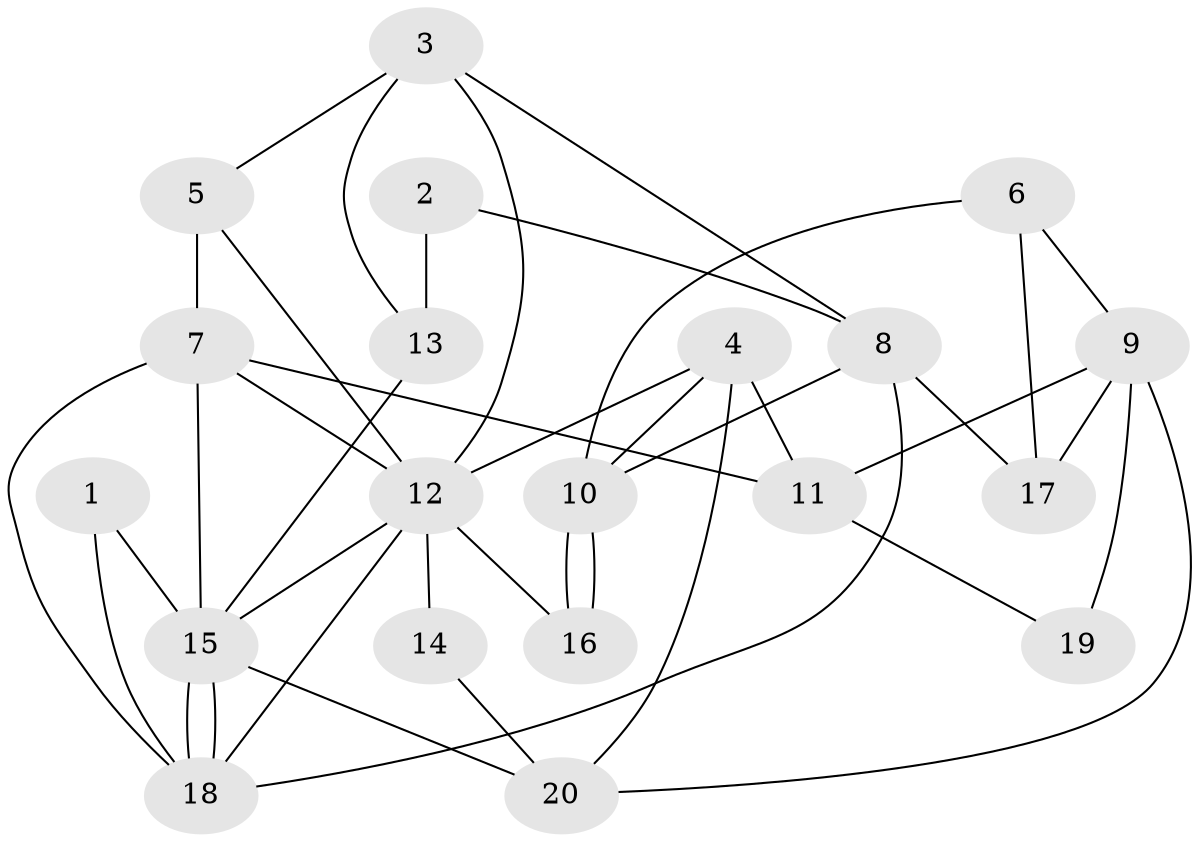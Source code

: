 // Generated by graph-tools (version 1.1) at 2025/46/02/15/25 05:46:28]
// undirected, 20 vertices, 40 edges
graph export_dot {
graph [start="1"]
  node [color=gray90,style=filled];
  1;
  2;
  3;
  4;
  5;
  6;
  7;
  8;
  9;
  10;
  11;
  12;
  13;
  14;
  15;
  16;
  17;
  18;
  19;
  20;
  1 -- 18;
  1 -- 15;
  2 -- 8;
  2 -- 13;
  3 -- 5;
  3 -- 8;
  3 -- 12;
  3 -- 13;
  4 -- 12;
  4 -- 10;
  4 -- 11;
  4 -- 20;
  5 -- 12;
  5 -- 7;
  6 -- 9;
  6 -- 10;
  6 -- 17;
  7 -- 18;
  7 -- 15;
  7 -- 11;
  7 -- 12;
  8 -- 17;
  8 -- 18;
  8 -- 10;
  9 -- 20;
  9 -- 11;
  9 -- 17;
  9 -- 19;
  10 -- 16;
  10 -- 16;
  11 -- 19;
  12 -- 14;
  12 -- 15;
  12 -- 16;
  12 -- 18;
  13 -- 15;
  14 -- 20;
  15 -- 18;
  15 -- 18;
  15 -- 20;
}
